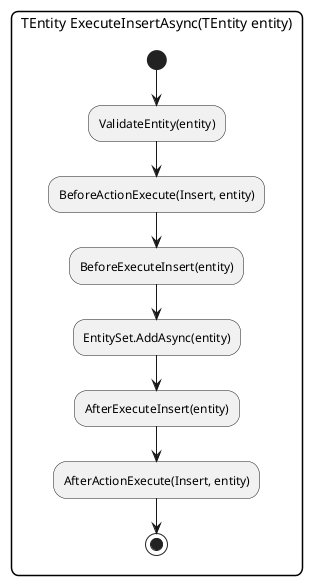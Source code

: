 @startuml ExecuteInsertAsync
skinparam {
    monoChrome false
    rectangleRoundCorner 15
    rectangleBackgroundColor #smokewithe
}

rectangle "TEntity ExecuteInsertAsync(TEntity entity)" { 
    start
    :ValidateEntity(entity);
    :BeforeActionExecute(Insert, entity);
    :BeforeExecuteInsert(entity);
    :EntitySet.AddAsync(entity);
    :AfterExecuteInsert(entity);
    :AfterActionExecute(Insert, entity);
    stop
}
@enduml
